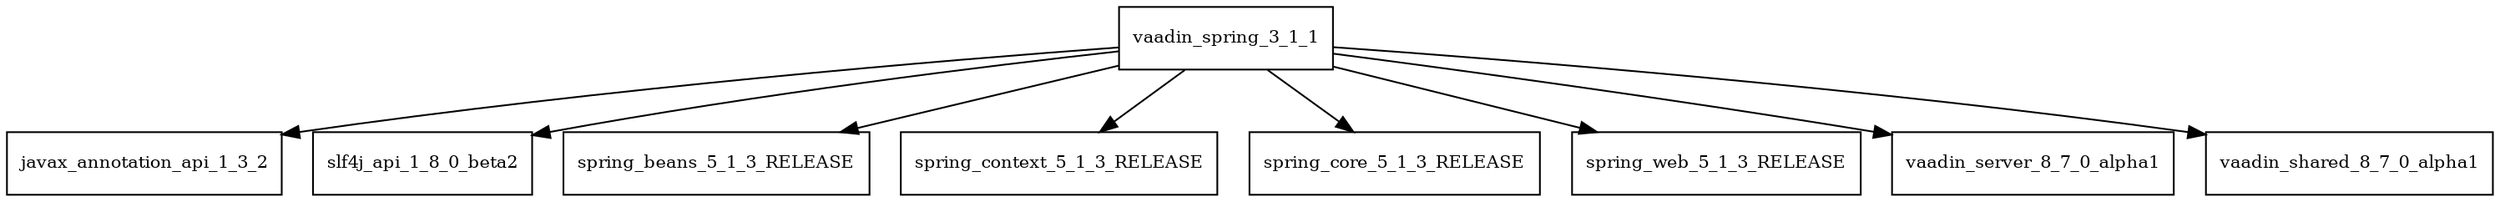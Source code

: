 digraph vaadin_spring_3_1_1_dependencies {
  node [shape = box, fontsize=10.0];
  vaadin_spring_3_1_1 -> javax_annotation_api_1_3_2;
  vaadin_spring_3_1_1 -> slf4j_api_1_8_0_beta2;
  vaadin_spring_3_1_1 -> spring_beans_5_1_3_RELEASE;
  vaadin_spring_3_1_1 -> spring_context_5_1_3_RELEASE;
  vaadin_spring_3_1_1 -> spring_core_5_1_3_RELEASE;
  vaadin_spring_3_1_1 -> spring_web_5_1_3_RELEASE;
  vaadin_spring_3_1_1 -> vaadin_server_8_7_0_alpha1;
  vaadin_spring_3_1_1 -> vaadin_shared_8_7_0_alpha1;
}
